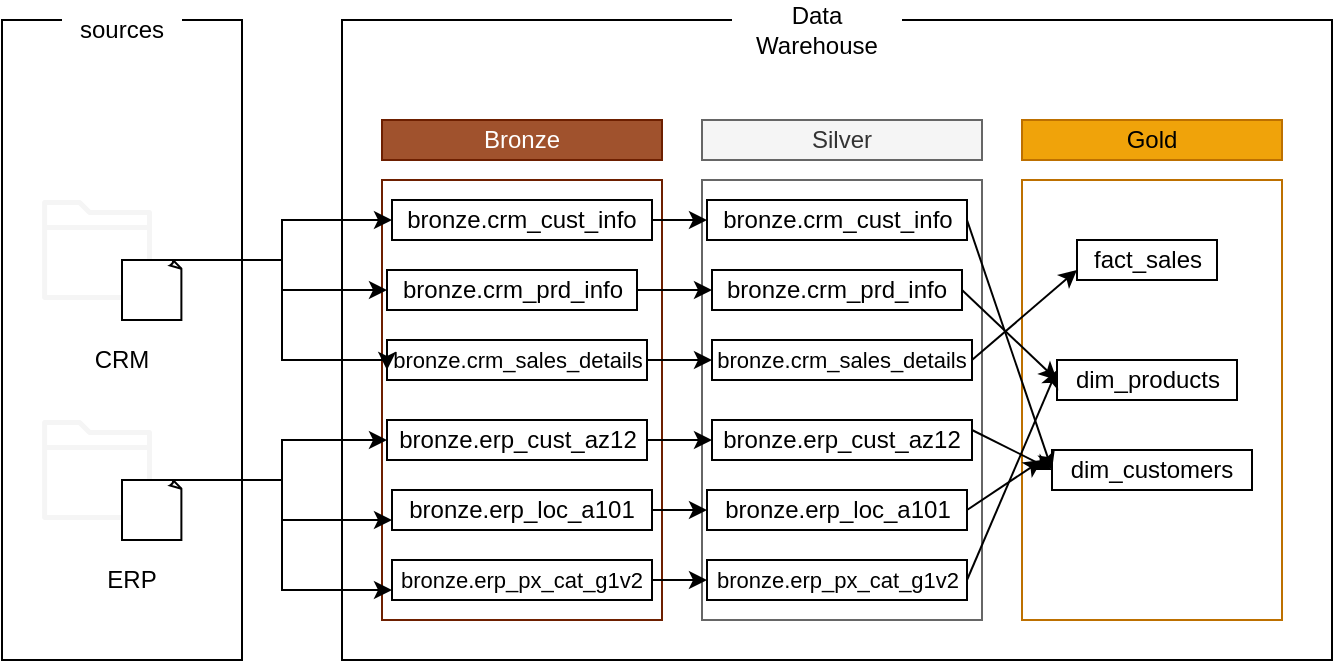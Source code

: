 <mxfile version="27.0.9">
  <diagram name="Page-1" id="pYAdrcVZM6nz8qfMQnD_">
    <mxGraphModel dx="786" dy="516" grid="1" gridSize="10" guides="1" tooltips="1" connect="1" arrows="1" fold="1" page="1" pageScale="1" pageWidth="850" pageHeight="1100" math="0" shadow="0">
      <root>
        <mxCell id="0" />
        <mxCell id="1" parent="0" />
        <mxCell id="izMFIutTzNMhQTklgD56-1" value="" style="rounded=0;whiteSpace=wrap;html=1;" parent="1" vertex="1">
          <mxGeometry x="60" y="110" width="120" height="320" as="geometry" />
        </mxCell>
        <mxCell id="izMFIutTzNMhQTklgD56-2" value="sources" style="rounded=0;whiteSpace=wrap;html=1;strokeColor=none;" parent="1" vertex="1">
          <mxGeometry x="90" y="100" width="60" height="30" as="geometry" />
        </mxCell>
        <mxCell id="izMFIutTzNMhQTklgD56-4" value="" style="rounded=0;whiteSpace=wrap;html=1;fillColor=none;" parent="1" vertex="1">
          <mxGeometry x="230" y="110" width="495" height="320" as="geometry" />
        </mxCell>
        <mxCell id="izMFIutTzNMhQTklgD56-5" value="Data Warehouse" style="rounded=0;whiteSpace=wrap;html=1;fillColor=default;strokeColor=none;" parent="1" vertex="1">
          <mxGeometry x="425" y="100" width="85" height="30" as="geometry" />
        </mxCell>
        <mxCell id="izMFIutTzNMhQTklgD56-6" value="Bronze" style="rounded=0;whiteSpace=wrap;html=1;fillColor=#a0522d;fontColor=#ffffff;strokeColor=#6D1F00;" parent="1" vertex="1">
          <mxGeometry x="250" y="160" width="140" height="20" as="geometry" />
        </mxCell>
        <mxCell id="izMFIutTzNMhQTklgD56-7" value="" style="rounded=0;whiteSpace=wrap;html=1;fillColor=none;fontColor=#ffffff;strokeColor=#6D1F00;" parent="1" vertex="1">
          <mxGeometry x="250" y="190" width="140" height="220" as="geometry" />
        </mxCell>
        <mxCell id="izMFIutTzNMhQTklgD56-9" value="Gold" style="rounded=0;whiteSpace=wrap;html=1;fillColor=#f0a30a;strokeColor=#BD7000;fontColor=#000000;" parent="1" vertex="1">
          <mxGeometry x="570" y="160" width="130" height="20" as="geometry" />
        </mxCell>
        <mxCell id="izMFIutTzNMhQTklgD56-10" value="Silver" style="rounded=0;whiteSpace=wrap;html=1;fillColor=#f5f5f5;strokeColor=#666666;fontColor=#333333;" parent="1" vertex="1">
          <mxGeometry x="410" y="160" width="140" height="20" as="geometry" />
        </mxCell>
        <mxCell id="izMFIutTzNMhQTklgD56-11" value="" style="rounded=0;whiteSpace=wrap;html=1;fillColor=none;fontColor=#333333;strokeColor=#666666;" parent="1" vertex="1">
          <mxGeometry x="410" y="190" width="140" height="220" as="geometry" />
        </mxCell>
        <mxCell id="izMFIutTzNMhQTklgD56-12" value="" style="rounded=0;whiteSpace=wrap;html=1;fillColor=none;fontColor=#000000;strokeColor=#BD7000;" parent="1" vertex="1">
          <mxGeometry x="570" y="190" width="130" height="220" as="geometry" />
        </mxCell>
        <mxCell id="izMFIutTzNMhQTklgD56-53" style="edgeStyle=orthogonalEdgeStyle;rounded=0;orthogonalLoop=1;jettySize=auto;html=1;entryX=0;entryY=0.5;entryDx=0;entryDy=0;fontFamily=Helvetica;fontSize=12;fontColor=default;" parent="1" source="izMFIutTzNMhQTklgD56-21" target="izMFIutTzNMhQTklgD56-33" edge="1">
          <mxGeometry relative="1" as="geometry">
            <Array as="points">
              <mxPoint x="200" y="230" />
              <mxPoint x="200" y="210" />
            </Array>
          </mxGeometry>
        </mxCell>
        <mxCell id="izMFIutTzNMhQTklgD56-21" value="" style="sketch=0;outlineConnect=0;fontColor=#333333;fillColor=#f5f5f5;strokeColor=#666666;dashed=0;verticalLabelPosition=bottom;verticalAlign=top;align=center;html=1;fontSize=12;fontStyle=0;aspect=fixed;pointerEvents=1;shape=mxgraph.aws4.folder;" parent="1" vertex="1">
          <mxGeometry x="80.07" y="200" width="54.93" height="50" as="geometry" />
        </mxCell>
        <mxCell id="izMFIutTzNMhQTklgD56-56" style="edgeStyle=orthogonalEdgeStyle;rounded=0;orthogonalLoop=1;jettySize=auto;html=1;exitX=0.5;exitY=0;exitDx=0;exitDy=0;exitPerimeter=0;entryX=0;entryY=0.5;entryDx=0;entryDy=0;fontFamily=Helvetica;fontSize=12;fontColor=default;" parent="1" source="izMFIutTzNMhQTklgD56-22" target="izMFIutTzNMhQTklgD56-34" edge="1">
          <mxGeometry relative="1" as="geometry">
            <Array as="points">
              <mxPoint x="200" y="230" />
              <mxPoint x="200" y="245" />
            </Array>
          </mxGeometry>
        </mxCell>
        <mxCell id="izMFIutTzNMhQTklgD56-57" style="edgeStyle=orthogonalEdgeStyle;rounded=0;orthogonalLoop=1;jettySize=auto;html=1;exitX=0.5;exitY=0;exitDx=0;exitDy=0;exitPerimeter=0;entryX=0;entryY=0.75;entryDx=0;entryDy=0;fontFamily=Helvetica;fontSize=12;fontColor=default;" parent="1" source="izMFIutTzNMhQTklgD56-22" target="izMFIutTzNMhQTklgD56-36" edge="1">
          <mxGeometry relative="1" as="geometry">
            <Array as="points">
              <mxPoint x="200" y="230" />
              <mxPoint x="200" y="280" />
              <mxPoint x="253" y="280" />
            </Array>
          </mxGeometry>
        </mxCell>
        <mxCell id="izMFIutTzNMhQTklgD56-22" value="" style="whiteSpace=wrap;html=1;shape=mxgraph.basic.document" parent="1" vertex="1">
          <mxGeometry x="120" y="230" width="30" height="30" as="geometry" />
        </mxCell>
        <mxCell id="izMFIutTzNMhQTklgD56-59" value="" style="edgeStyle=orthogonalEdgeStyle;rounded=0;orthogonalLoop=1;jettySize=auto;html=1;fontFamily=Helvetica;fontSize=12;fontColor=default;" parent="1" source="izMFIutTzNMhQTklgD56-24" target="izMFIutTzNMhQTklgD56-35" edge="1">
          <mxGeometry relative="1" as="geometry">
            <Array as="points">
              <mxPoint x="200" y="340" />
              <mxPoint x="200" y="320" />
            </Array>
          </mxGeometry>
        </mxCell>
        <mxCell id="izMFIutTzNMhQTklgD56-61" style="edgeStyle=orthogonalEdgeStyle;rounded=0;orthogonalLoop=1;jettySize=auto;html=1;entryX=0;entryY=0.75;entryDx=0;entryDy=0;fontFamily=Helvetica;fontSize=12;fontColor=default;" parent="1" source="izMFIutTzNMhQTklgD56-24" target="izMFIutTzNMhQTklgD56-38" edge="1">
          <mxGeometry relative="1" as="geometry">
            <Array as="points">
              <mxPoint x="200" y="340" />
              <mxPoint x="200" y="395" />
            </Array>
          </mxGeometry>
        </mxCell>
        <mxCell id="izMFIutTzNMhQTklgD56-24" value="" style="sketch=0;outlineConnect=0;fontColor=#333333;fillColor=#f5f5f5;strokeColor=#666666;dashed=0;verticalLabelPosition=bottom;verticalAlign=top;align=center;html=1;fontSize=12;fontStyle=0;aspect=fixed;pointerEvents=1;shape=mxgraph.aws4.folder;" parent="1" vertex="1">
          <mxGeometry x="80.07" y="310" width="54.93" height="50" as="geometry" />
        </mxCell>
        <mxCell id="izMFIutTzNMhQTklgD56-60" style="edgeStyle=orthogonalEdgeStyle;rounded=0;orthogonalLoop=1;jettySize=auto;html=1;entryX=0;entryY=0.75;entryDx=0;entryDy=0;fontFamily=Helvetica;fontSize=12;fontColor=default;exitX=0.5;exitY=0;exitDx=0;exitDy=0;exitPerimeter=0;" parent="1" source="izMFIutTzNMhQTklgD56-23" target="izMFIutTzNMhQTklgD56-37" edge="1">
          <mxGeometry relative="1" as="geometry">
            <mxPoint x="210" y="380" as="sourcePoint" />
            <Array as="points">
              <mxPoint x="200" y="340" />
              <mxPoint x="200" y="360" />
            </Array>
          </mxGeometry>
        </mxCell>
        <mxCell id="izMFIutTzNMhQTklgD56-23" value="" style="whiteSpace=wrap;html=1;shape=mxgraph.basic.document" parent="1" vertex="1">
          <mxGeometry x="120" y="340" width="30" height="30" as="geometry" />
        </mxCell>
        <mxCell id="izMFIutTzNMhQTklgD56-25" value="CRM" style="rounded=0;whiteSpace=wrap;html=1;strokeColor=none;" parent="1" vertex="1">
          <mxGeometry x="100" y="270" width="40" height="20" as="geometry" />
        </mxCell>
        <mxCell id="izMFIutTzNMhQTklgD56-26" value="ERP" style="rounded=0;whiteSpace=wrap;html=1;strokeColor=none;" parent="1" vertex="1">
          <mxGeometry x="100" y="380" width="50" height="20" as="geometry" />
        </mxCell>
        <mxCell id="YKWA1Kg8j7n2IfKYjBY4-1" style="edgeStyle=orthogonalEdgeStyle;rounded=0;orthogonalLoop=1;jettySize=auto;html=1;exitX=1;exitY=0.5;exitDx=0;exitDy=0;entryX=0;entryY=0.5;entryDx=0;entryDy=0;" parent="1" source="izMFIutTzNMhQTklgD56-33" target="izMFIutTzNMhQTklgD56-42" edge="1">
          <mxGeometry relative="1" as="geometry" />
        </mxCell>
        <mxCell id="izMFIutTzNMhQTklgD56-33" value="bronze.crm_cust_info" style="rounded=0;whiteSpace=wrap;html=1;fillStyle=zigzag-line;align=center;verticalAlign=middle;fontFamily=Helvetica;fontSize=12;fontColor=default;fillColor=none;gradientColor=#ffa500;" parent="1" vertex="1">
          <mxGeometry x="255" y="200" width="130" height="20" as="geometry" />
        </mxCell>
        <mxCell id="YKWA1Kg8j7n2IfKYjBY4-2" style="edgeStyle=orthogonalEdgeStyle;rounded=0;orthogonalLoop=1;jettySize=auto;html=1;exitX=1;exitY=0.5;exitDx=0;exitDy=0;entryX=0;entryY=0.5;entryDx=0;entryDy=0;" parent="1" source="izMFIutTzNMhQTklgD56-34" target="izMFIutTzNMhQTklgD56-43" edge="1">
          <mxGeometry relative="1" as="geometry" />
        </mxCell>
        <mxCell id="izMFIutTzNMhQTklgD56-34" value="bronze.crm_prd_info" style="rounded=0;whiteSpace=wrap;html=1;fillStyle=zigzag-line;align=center;verticalAlign=middle;fontFamily=Helvetica;fontSize=12;fontColor=default;fillColor=none;gradientColor=#ffa500;" parent="1" vertex="1">
          <mxGeometry x="252.5" y="235" width="125" height="20" as="geometry" />
        </mxCell>
        <mxCell id="YKWA1Kg8j7n2IfKYjBY4-4" style="edgeStyle=orthogonalEdgeStyle;rounded=0;orthogonalLoop=1;jettySize=auto;html=1;exitX=1;exitY=0.5;exitDx=0;exitDy=0;entryX=0;entryY=0.5;entryDx=0;entryDy=0;" parent="1" source="izMFIutTzNMhQTklgD56-35" target="izMFIutTzNMhQTklgD56-45" edge="1">
          <mxGeometry relative="1" as="geometry" />
        </mxCell>
        <mxCell id="izMFIutTzNMhQTklgD56-35" value="bronze.erp_cust_az12" style="rounded=0;whiteSpace=wrap;html=1;fillStyle=zigzag-line;align=center;verticalAlign=middle;fontFamily=Helvetica;fontSize=12;fontColor=default;fillColor=none;gradientColor=#ffa500;" parent="1" vertex="1">
          <mxGeometry x="252.5" y="310" width="130" height="20" as="geometry" />
        </mxCell>
        <mxCell id="YKWA1Kg8j7n2IfKYjBY4-3" style="edgeStyle=orthogonalEdgeStyle;rounded=0;orthogonalLoop=1;jettySize=auto;html=1;exitX=1;exitY=0.5;exitDx=0;exitDy=0;entryX=0;entryY=0.5;entryDx=0;entryDy=0;" parent="1" source="izMFIutTzNMhQTklgD56-36" target="izMFIutTzNMhQTklgD56-44" edge="1">
          <mxGeometry relative="1" as="geometry" />
        </mxCell>
        <mxCell id="izMFIutTzNMhQTklgD56-36" value="bronze.crm_sales_details" style="rounded=0;whiteSpace=wrap;html=1;fillStyle=zigzag-line;align=center;verticalAlign=middle;fontFamily=Helvetica;fontSize=11;fontColor=default;fillColor=none;gradientColor=#ffa500;" parent="1" vertex="1">
          <mxGeometry x="252.5" y="270" width="130" height="20" as="geometry" />
        </mxCell>
        <mxCell id="YKWA1Kg8j7n2IfKYjBY4-5" style="edgeStyle=orthogonalEdgeStyle;rounded=0;orthogonalLoop=1;jettySize=auto;html=1;exitX=1;exitY=0.5;exitDx=0;exitDy=0;" parent="1" source="izMFIutTzNMhQTklgD56-37" target="izMFIutTzNMhQTklgD56-46" edge="1">
          <mxGeometry relative="1" as="geometry" />
        </mxCell>
        <mxCell id="izMFIutTzNMhQTklgD56-37" value="bronze.erp_loc_a101" style="rounded=0;whiteSpace=wrap;html=1;fillStyle=zigzag-line;align=center;verticalAlign=middle;fontFamily=Helvetica;fontSize=12;fontColor=default;fillColor=none;gradientColor=#ffa500;" parent="1" vertex="1">
          <mxGeometry x="255" y="345" width="130" height="20" as="geometry" />
        </mxCell>
        <mxCell id="YKWA1Kg8j7n2IfKYjBY4-7" style="edgeStyle=orthogonalEdgeStyle;rounded=0;orthogonalLoop=1;jettySize=auto;html=1;exitX=1;exitY=0.5;exitDx=0;exitDy=0;" parent="1" source="izMFIutTzNMhQTklgD56-38" target="izMFIutTzNMhQTklgD56-47" edge="1">
          <mxGeometry relative="1" as="geometry" />
        </mxCell>
        <mxCell id="izMFIutTzNMhQTklgD56-38" value="bronze.erp_px_cat_g1v2" style="rounded=0;whiteSpace=wrap;html=1;fillStyle=zigzag-line;align=center;verticalAlign=middle;fontFamily=Helvetica;fontSize=11;fontColor=default;fillColor=none;gradientColor=#ffa500;" parent="1" vertex="1">
          <mxGeometry x="255" y="380" width="130" height="20" as="geometry" />
        </mxCell>
        <mxCell id="Z3NVsvBQqy66Ki0uh__5-8" style="rounded=0;orthogonalLoop=1;jettySize=auto;html=1;exitX=1;exitY=0.5;exitDx=0;exitDy=0;entryX=0;entryY=0.5;entryDx=0;entryDy=0;" edge="1" parent="1" source="izMFIutTzNMhQTklgD56-42" target="Z3NVsvBQqy66Ki0uh__5-3">
          <mxGeometry relative="1" as="geometry" />
        </mxCell>
        <mxCell id="izMFIutTzNMhQTklgD56-42" value="bronze.crm_cust_info" style="rounded=0;whiteSpace=wrap;html=1;fillStyle=zigzag-line;align=center;verticalAlign=middle;fontFamily=Helvetica;fontSize=12;fontColor=default;fillColor=none;gradientColor=#ffa500;" parent="1" vertex="1">
          <mxGeometry x="412.5" y="200" width="130" height="20" as="geometry" />
        </mxCell>
        <mxCell id="Z3NVsvBQqy66Ki0uh__5-9" style="rounded=0;orthogonalLoop=1;jettySize=auto;html=1;exitX=1;exitY=0.5;exitDx=0;exitDy=0;entryX=0;entryY=0.5;entryDx=0;entryDy=0;" edge="1" parent="1" source="izMFIutTzNMhQTklgD56-43" target="Z3NVsvBQqy66Ki0uh__5-2">
          <mxGeometry relative="1" as="geometry" />
        </mxCell>
        <mxCell id="izMFIutTzNMhQTklgD56-43" value="bronze.crm_prd_info" style="rounded=0;whiteSpace=wrap;html=1;fillStyle=zigzag-line;align=center;verticalAlign=middle;fontFamily=Helvetica;fontSize=12;fontColor=default;fillColor=none;gradientColor=#ffa500;" parent="1" vertex="1">
          <mxGeometry x="415" y="235" width="125" height="20" as="geometry" />
        </mxCell>
        <mxCell id="Z3NVsvBQqy66Ki0uh__5-7" style="rounded=0;orthogonalLoop=1;jettySize=auto;html=1;exitX=1;exitY=0.5;exitDx=0;exitDy=0;entryX=0;entryY=0.75;entryDx=0;entryDy=0;" edge="1" parent="1" source="izMFIutTzNMhQTklgD56-44" target="Z3NVsvBQqy66Ki0uh__5-1">
          <mxGeometry relative="1" as="geometry" />
        </mxCell>
        <mxCell id="izMFIutTzNMhQTklgD56-44" value="bronze.crm_sales_details" style="rounded=0;whiteSpace=wrap;html=1;fillStyle=zigzag-line;align=center;verticalAlign=middle;fontFamily=Helvetica;fontSize=11;fontColor=default;fillColor=none;gradientColor=#ffa500;" parent="1" vertex="1">
          <mxGeometry x="415" y="270" width="130" height="20" as="geometry" />
        </mxCell>
        <mxCell id="Z3NVsvBQqy66Ki0uh__5-10" style="rounded=0;orthogonalLoop=1;jettySize=auto;html=1;exitX=1;exitY=0.25;exitDx=0;exitDy=0;entryX=0;entryY=0.5;entryDx=0;entryDy=0;" edge="1" parent="1" source="izMFIutTzNMhQTklgD56-45" target="Z3NVsvBQqy66Ki0uh__5-3">
          <mxGeometry relative="1" as="geometry" />
        </mxCell>
        <mxCell id="izMFIutTzNMhQTklgD56-45" value="bronze.erp_cust_az12" style="rounded=0;whiteSpace=wrap;html=1;fillStyle=zigzag-line;align=center;verticalAlign=middle;fontFamily=Helvetica;fontSize=12;fontColor=default;fillColor=none;gradientColor=#ffa500;" parent="1" vertex="1">
          <mxGeometry x="415" y="310" width="130" height="20" as="geometry" />
        </mxCell>
        <mxCell id="Z3NVsvBQqy66Ki0uh__5-11" style="rounded=0;orthogonalLoop=1;jettySize=auto;html=1;exitX=1;exitY=0.5;exitDx=0;exitDy=0;" edge="1" parent="1" source="izMFIutTzNMhQTklgD56-46">
          <mxGeometry relative="1" as="geometry">
            <mxPoint x="580" y="330" as="targetPoint" />
          </mxGeometry>
        </mxCell>
        <mxCell id="izMFIutTzNMhQTklgD56-46" value="bronze.erp_loc_a101" style="rounded=0;whiteSpace=wrap;html=1;fillStyle=zigzag-line;align=center;verticalAlign=middle;fontFamily=Helvetica;fontSize=12;fontColor=default;fillColor=none;gradientColor=#ffa500;" parent="1" vertex="1">
          <mxGeometry x="412.5" y="345" width="130" height="20" as="geometry" />
        </mxCell>
        <mxCell id="Z3NVsvBQqy66Ki0uh__5-12" style="rounded=0;orthogonalLoop=1;jettySize=auto;html=1;exitX=1;exitY=0.5;exitDx=0;exitDy=0;entryX=0;entryY=0.25;entryDx=0;entryDy=0;" edge="1" parent="1" source="izMFIutTzNMhQTklgD56-47" target="Z3NVsvBQqy66Ki0uh__5-2">
          <mxGeometry relative="1" as="geometry" />
        </mxCell>
        <mxCell id="izMFIutTzNMhQTklgD56-47" value="bronze.erp_px_cat_g1v2" style="rounded=0;whiteSpace=wrap;html=1;fillStyle=zigzag-line;align=center;verticalAlign=middle;fontFamily=Helvetica;fontSize=11;fontColor=default;fillColor=none;gradientColor=#ffa500;" parent="1" vertex="1">
          <mxGeometry x="412.5" y="380" width="130" height="20" as="geometry" />
        </mxCell>
        <mxCell id="Z3NVsvBQqy66Ki0uh__5-1" value="fact_sales" style="rounded=0;whiteSpace=wrap;html=1;fillStyle=zigzag-line;align=center;verticalAlign=middle;fontFamily=Helvetica;fontSize=12;fontColor=default;fillColor=none;gradientColor=#ffa500;" vertex="1" parent="1">
          <mxGeometry x="597.5" y="220" width="70" height="20" as="geometry" />
        </mxCell>
        <mxCell id="Z3NVsvBQqy66Ki0uh__5-2" value="dim_products" style="rounded=0;whiteSpace=wrap;html=1;fillStyle=zigzag-line;align=center;verticalAlign=middle;fontFamily=Helvetica;fontSize=12;fontColor=default;fillColor=none;gradientColor=#ffa500;" vertex="1" parent="1">
          <mxGeometry x="587.5" y="280" width="90" height="20" as="geometry" />
        </mxCell>
        <mxCell id="Z3NVsvBQqy66Ki0uh__5-3" value="dim_customers" style="rounded=0;whiteSpace=wrap;html=1;fillStyle=zigzag-line;align=center;verticalAlign=middle;fontFamily=Helvetica;fontSize=12;fontColor=default;fillColor=none;gradientColor=#ffa500;" vertex="1" parent="1">
          <mxGeometry x="585" y="325" width="100" height="20" as="geometry" />
        </mxCell>
      </root>
    </mxGraphModel>
  </diagram>
</mxfile>
